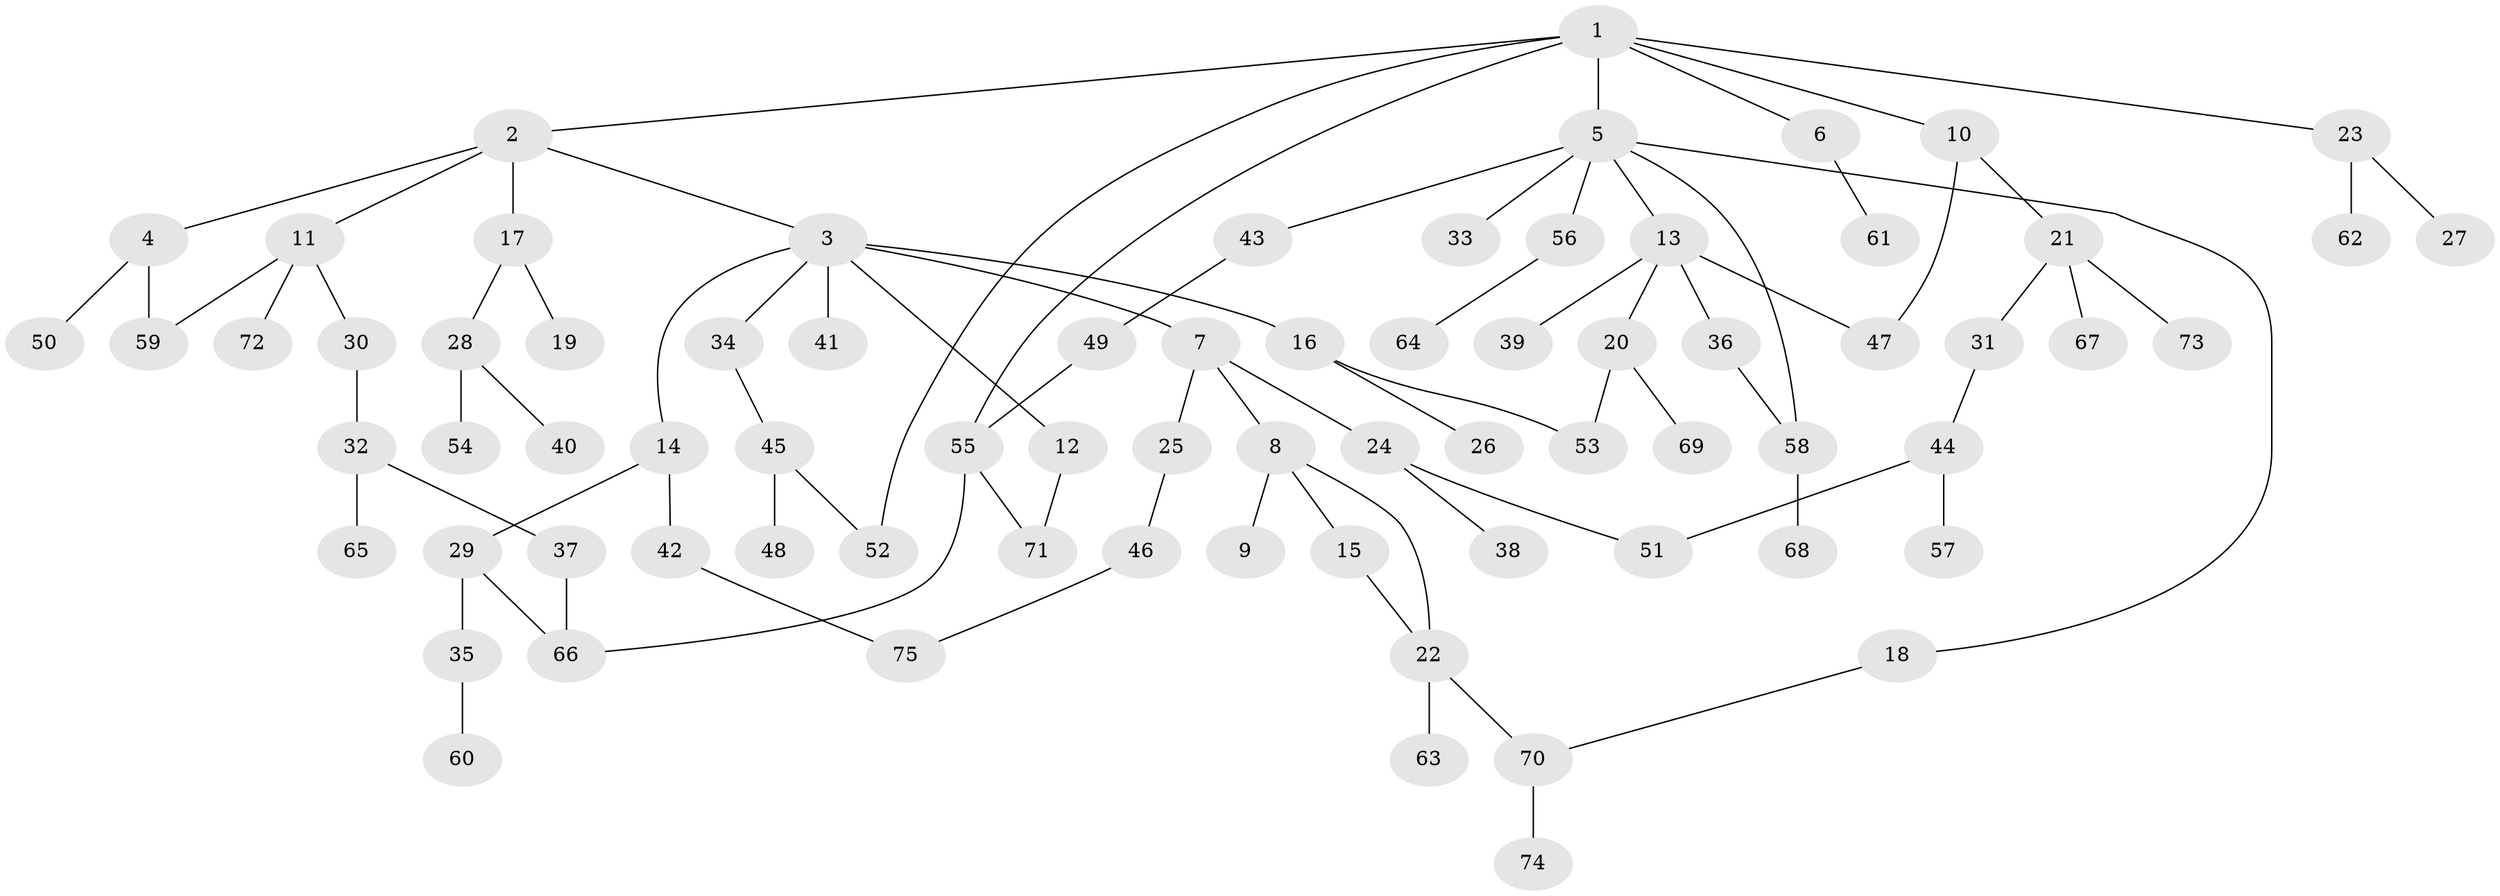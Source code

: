 // Generated by graph-tools (version 1.1) at 2025/34/03/09/25 02:34:15]
// undirected, 75 vertices, 87 edges
graph export_dot {
graph [start="1"]
  node [color=gray90,style=filled];
  1;
  2;
  3;
  4;
  5;
  6;
  7;
  8;
  9;
  10;
  11;
  12;
  13;
  14;
  15;
  16;
  17;
  18;
  19;
  20;
  21;
  22;
  23;
  24;
  25;
  26;
  27;
  28;
  29;
  30;
  31;
  32;
  33;
  34;
  35;
  36;
  37;
  38;
  39;
  40;
  41;
  42;
  43;
  44;
  45;
  46;
  47;
  48;
  49;
  50;
  51;
  52;
  53;
  54;
  55;
  56;
  57;
  58;
  59;
  60;
  61;
  62;
  63;
  64;
  65;
  66;
  67;
  68;
  69;
  70;
  71;
  72;
  73;
  74;
  75;
  1 -- 2;
  1 -- 5;
  1 -- 6;
  1 -- 10;
  1 -- 23;
  1 -- 52;
  1 -- 55;
  2 -- 3;
  2 -- 4;
  2 -- 11;
  2 -- 17;
  3 -- 7;
  3 -- 12;
  3 -- 14;
  3 -- 16;
  3 -- 34;
  3 -- 41;
  4 -- 50;
  4 -- 59;
  5 -- 13;
  5 -- 18;
  5 -- 33;
  5 -- 43;
  5 -- 56;
  5 -- 58;
  6 -- 61;
  7 -- 8;
  7 -- 24;
  7 -- 25;
  8 -- 9;
  8 -- 15;
  8 -- 22;
  10 -- 21;
  10 -- 47;
  11 -- 30;
  11 -- 59;
  11 -- 72;
  12 -- 71;
  13 -- 20;
  13 -- 36;
  13 -- 39;
  13 -- 47;
  14 -- 29;
  14 -- 42;
  15 -- 22;
  16 -- 26;
  16 -- 53;
  17 -- 19;
  17 -- 28;
  18 -- 70;
  20 -- 53;
  20 -- 69;
  21 -- 31;
  21 -- 67;
  21 -- 73;
  22 -- 63;
  22 -- 70;
  23 -- 27;
  23 -- 62;
  24 -- 38;
  24 -- 51;
  25 -- 46;
  28 -- 40;
  28 -- 54;
  29 -- 35;
  29 -- 66;
  30 -- 32;
  31 -- 44;
  32 -- 37;
  32 -- 65;
  34 -- 45;
  35 -- 60;
  36 -- 58;
  37 -- 66;
  42 -- 75;
  43 -- 49;
  44 -- 57;
  44 -- 51;
  45 -- 48;
  45 -- 52;
  46 -- 75;
  49 -- 55;
  55 -- 71;
  55 -- 66;
  56 -- 64;
  58 -- 68;
  70 -- 74;
}
